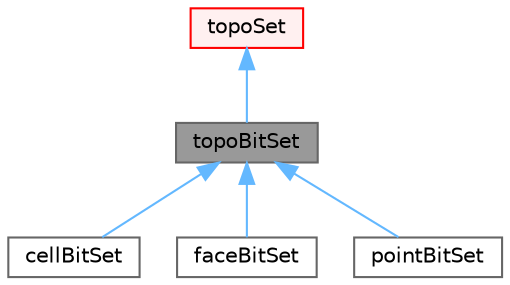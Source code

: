 digraph "topoBitSet"
{
 // LATEX_PDF_SIZE
  bgcolor="transparent";
  edge [fontname=Helvetica,fontsize=10,labelfontname=Helvetica,labelfontsize=10];
  node [fontname=Helvetica,fontsize=10,shape=box,height=0.2,width=0.4];
  Node1 [id="Node000001",label="topoBitSet",height=0.2,width=0.4,color="gray40", fillcolor="grey60", style="filled", fontcolor="black",tooltip="Base for a special purpose topoSet using labels stored as a bitSet."];
  Node2 -> Node1 [id="edge1_Node000001_Node000002",dir="back",color="steelblue1",style="solid",tooltip=" "];
  Node2 [id="Node000002",label="topoSet",height=0.2,width=0.4,color="red", fillcolor="#FFF0F0", style="filled",URL="$classFoam_1_1topoSet.html",tooltip="General set of labels of mesh quantity (points, cells, faces)."];
  Node1 -> Node11 [id="edge2_Node000001_Node000011",dir="back",color="steelblue1",style="solid",tooltip=" "];
  Node11 [id="Node000011",label="cellBitSet",height=0.2,width=0.4,color="gray40", fillcolor="white", style="filled",URL="$classFoam_1_1cellBitSet.html",tooltip="A special purpose topoSet with the cell labels stored as a bitSet. It does not correspond to a cellSe..."];
  Node1 -> Node12 [id="edge3_Node000001_Node000012",dir="back",color="steelblue1",style="solid",tooltip=" "];
  Node12 [id="Node000012",label="faceBitSet",height=0.2,width=0.4,color="gray40", fillcolor="white", style="filled",URL="$classFoam_1_1faceBitSet.html",tooltip="A special purpose topoSet with the face labels stored as a bitSet. It does not correspond to a faceSe..."];
  Node1 -> Node13 [id="edge4_Node000001_Node000013",dir="back",color="steelblue1",style="solid",tooltip=" "];
  Node13 [id="Node000013",label="pointBitSet",height=0.2,width=0.4,color="gray40", fillcolor="white", style="filled",URL="$classFoam_1_1pointBitSet.html",tooltip="A special purpose topoSet with the point labels stored as a bitSet. It does not correspond to a point..."];
}
